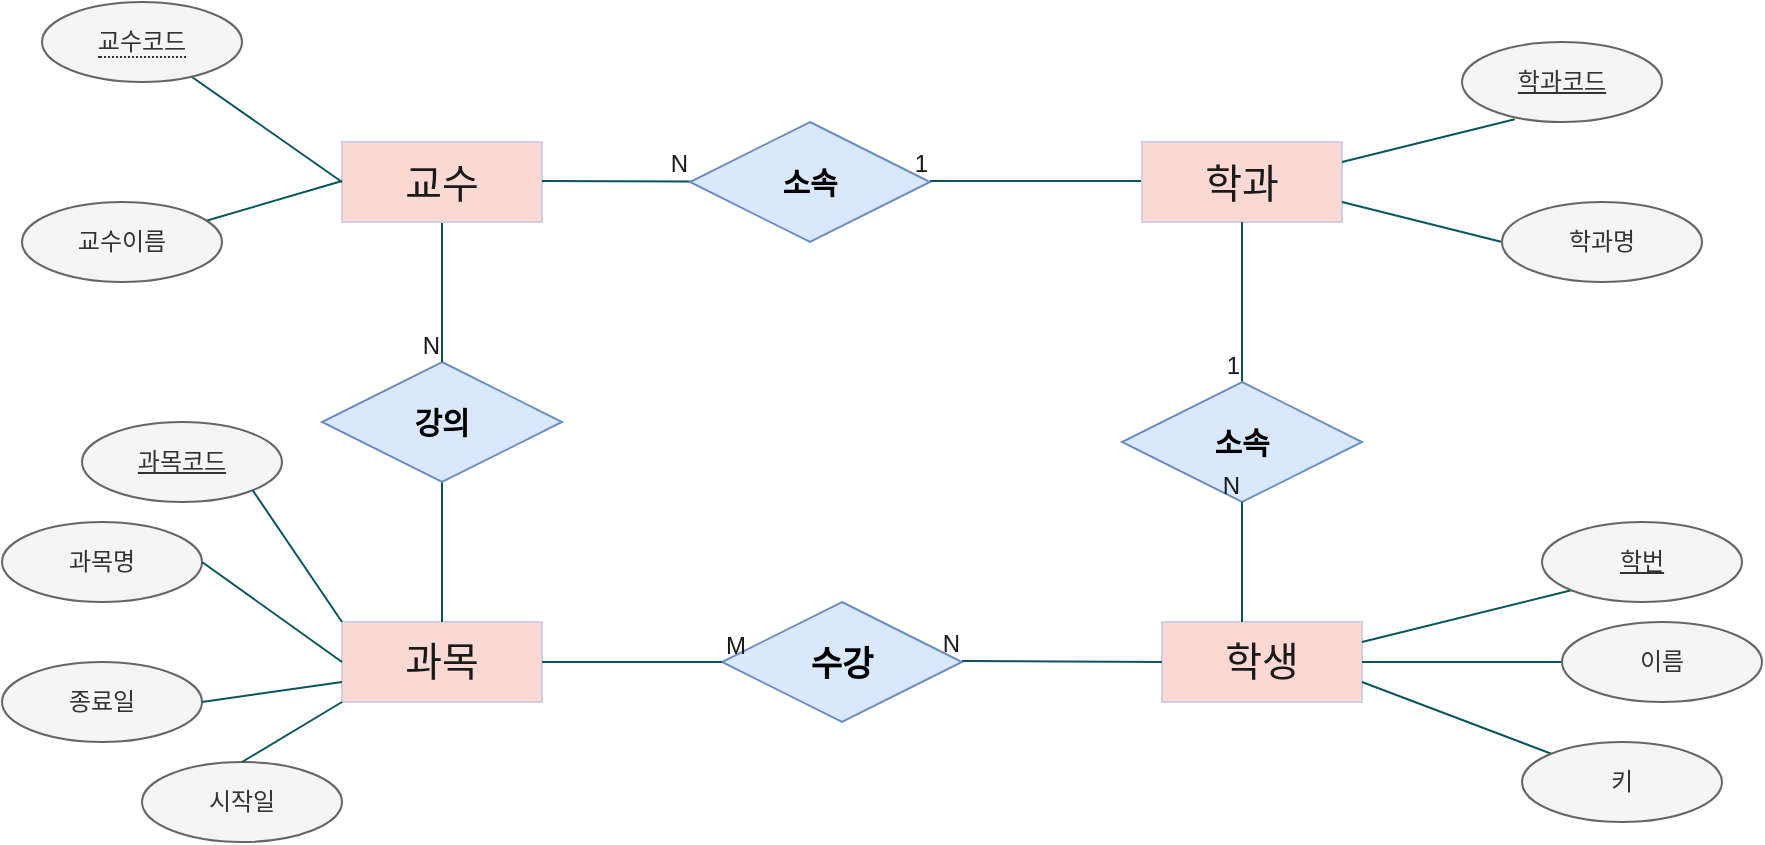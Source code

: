 <mxfile version="21.6.1" type="github">
  <diagram name="페이지-1" id="LqjX61a4NzzyeLhwtiKW">
    <mxGraphModel dx="1050" dy="541" grid="1" gridSize="10" guides="1" tooltips="1" connect="1" arrows="1" fold="1" page="1" pageScale="1" pageWidth="827" pageHeight="1169" math="0" shadow="0">
      <root>
        <mxCell id="0" />
        <mxCell id="1" parent="0" />
        <mxCell id="sbezZ0vjDcKAFP6THF-A-2" value="학생" style="whiteSpace=wrap;html=1;align=center;hachureGap=4;strokeColor=#D0CEE2;fontFamily=Architects Daughter;fontSource=https%3A%2F%2Ffonts.googleapis.com%2Fcss%3Ffamily%3DArchitects%2BDaughter;fontSize=20;fontColor=#1A1A1A;fillColor=#FAD9D5;labelBackgroundColor=none;" vertex="1" parent="1">
          <mxGeometry x="590" y="360" width="100" height="40" as="geometry" />
        </mxCell>
        <mxCell id="sbezZ0vjDcKAFP6THF-A-3" value="과목" style="whiteSpace=wrap;html=1;align=center;hachureGap=4;strokeColor=#D0CEE2;fontFamily=Architects Daughter;fontSource=https%3A%2F%2Ffonts.googleapis.com%2Fcss%3Ffamily%3DArchitects%2BDaughter;fontSize=20;fontColor=#1A1A1A;fillColor=#FAD9D5;labelBackgroundColor=none;" vertex="1" parent="1">
          <mxGeometry x="180" y="360" width="100" height="40" as="geometry" />
        </mxCell>
        <mxCell id="sbezZ0vjDcKAFP6THF-A-5" value="&lt;b&gt;&lt;font style=&quot;font-size: 17px;&quot;&gt;수강&lt;/font&gt;&lt;/b&gt;" style="shape=rhombus;perimeter=rhombusPerimeter;whiteSpace=wrap;html=1;align=center;hachureGap=4;strokeColor=#6c8ebf;fontFamily=Architects Daughter;fontSource=https%3A%2F%2Ffonts.googleapis.com%2Fcss%3Ffamily%3DArchitects%2BDaughter;fontSize=20;fillColor=#dae8fc;labelBackgroundColor=none;" vertex="1" parent="1">
          <mxGeometry x="370" y="350" width="120" height="60" as="geometry" />
        </mxCell>
        <mxCell id="sbezZ0vjDcKAFP6THF-A-9" value="" style="endArrow=none;html=1;rounded=0;strokeColor=#09555B;fontColor=default;labelBackgroundColor=none;" edge="1" parent="1">
          <mxGeometry relative="1" as="geometry">
            <mxPoint x="370" y="380" as="sourcePoint" />
            <mxPoint x="280" y="380" as="targetPoint" />
          </mxGeometry>
        </mxCell>
        <mxCell id="sbezZ0vjDcKAFP6THF-A-10" value="M" style="resizable=0;html=1;whiteSpace=wrap;align=left;verticalAlign=bottom;strokeColor=#D0CEE2;fontColor=#1A1A1A;fillColor=#FAD9D5;labelBackgroundColor=none;" connectable="0" vertex="1" parent="sbezZ0vjDcKAFP6THF-A-9">
          <mxGeometry x="-1" relative="1" as="geometry" />
        </mxCell>
        <mxCell id="sbezZ0vjDcKAFP6THF-A-11" value="" style="resizable=0;html=1;whiteSpace=wrap;align=right;verticalAlign=bottom;strokeColor=#D0CEE2;fontColor=#1A1A1A;fillColor=#FAD9D5;labelBackgroundColor=none;" connectable="0" vertex="1" parent="sbezZ0vjDcKAFP6THF-A-9">
          <mxGeometry x="1" relative="1" as="geometry" />
        </mxCell>
        <mxCell id="sbezZ0vjDcKAFP6THF-A-12" value="" style="endArrow=none;html=1;rounded=0;strokeColor=#09555B;fontColor=default;exitX=0;exitY=0.5;exitDx=0;exitDy=0;labelBackgroundColor=none;" edge="1" parent="1" source="sbezZ0vjDcKAFP6THF-A-2">
          <mxGeometry relative="1" as="geometry">
            <mxPoint x="580" y="379.5" as="sourcePoint" />
            <mxPoint x="490" y="379.5" as="targetPoint" />
          </mxGeometry>
        </mxCell>
        <mxCell id="sbezZ0vjDcKAFP6THF-A-13" value="N" style="resizable=0;html=1;whiteSpace=wrap;align=right;verticalAlign=bottom;strokeColor=#D0CEE2;fontColor=#1A1A1A;fillColor=#FAD9D5;labelBackgroundColor=none;" connectable="0" vertex="1" parent="sbezZ0vjDcKAFP6THF-A-12">
          <mxGeometry x="1" relative="1" as="geometry" />
        </mxCell>
        <mxCell id="sbezZ0vjDcKAFP6THF-A-14" value="과목코드" style="ellipse;whiteSpace=wrap;html=1;align=center;fontStyle=4;strokeColor=#666666;fontColor=#333333;fillColor=#f5f5f5;labelBackgroundColor=none;" vertex="1" parent="1">
          <mxGeometry x="50" y="260" width="100" height="40" as="geometry" />
        </mxCell>
        <mxCell id="sbezZ0vjDcKAFP6THF-A-15" value="시작일" style="ellipse;whiteSpace=wrap;html=1;align=center;strokeColor=#666666;fontColor=#333333;fillColor=#f5f5f5;labelBackgroundColor=none;" vertex="1" parent="1">
          <mxGeometry x="80" y="430" width="100" height="40" as="geometry" />
        </mxCell>
        <mxCell id="sbezZ0vjDcKAFP6THF-A-16" value="종료일" style="ellipse;whiteSpace=wrap;html=1;align=center;strokeColor=#666666;fontColor=#333333;fillColor=#f5f5f5;labelBackgroundColor=none;" vertex="1" parent="1">
          <mxGeometry x="10" y="380" width="100" height="40" as="geometry" />
        </mxCell>
        <mxCell id="sbezZ0vjDcKAFP6THF-A-17" value="과목명" style="ellipse;whiteSpace=wrap;html=1;align=center;strokeColor=#666666;fontColor=#333333;fillColor=#f5f5f5;labelBackgroundColor=none;" vertex="1" parent="1">
          <mxGeometry x="10" y="310" width="100" height="40" as="geometry" />
        </mxCell>
        <mxCell id="sbezZ0vjDcKAFP6THF-A-18" value="" style="endArrow=none;html=1;rounded=0;strokeColor=#09555B;fontColor=default;entryX=0;entryY=0;entryDx=0;entryDy=0;exitX=1;exitY=1;exitDx=0;exitDy=0;labelBackgroundColor=none;" edge="1" parent="1" source="sbezZ0vjDcKAFP6THF-A-14" target="sbezZ0vjDcKAFP6THF-A-3">
          <mxGeometry relative="1" as="geometry">
            <mxPoint x="140" y="270" as="sourcePoint" />
            <mxPoint x="300" y="270" as="targetPoint" />
          </mxGeometry>
        </mxCell>
        <mxCell id="sbezZ0vjDcKAFP6THF-A-20" value="" style="endArrow=none;html=1;rounded=0;strokeColor=#09555B;fontColor=default;entryX=0;entryY=0.5;entryDx=0;entryDy=0;exitX=1;exitY=0.5;exitDx=0;exitDy=0;labelBackgroundColor=none;" edge="1" parent="1" source="sbezZ0vjDcKAFP6THF-A-17" target="sbezZ0vjDcKAFP6THF-A-3">
          <mxGeometry relative="1" as="geometry">
            <mxPoint x="110" y="329.5" as="sourcePoint" />
            <mxPoint x="270" y="329.5" as="targetPoint" />
          </mxGeometry>
        </mxCell>
        <mxCell id="sbezZ0vjDcKAFP6THF-A-21" value="" style="endArrow=none;html=1;rounded=0;strokeColor=#09555B;fontColor=default;entryX=0;entryY=0.75;entryDx=0;entryDy=0;labelBackgroundColor=none;" edge="1" parent="1" target="sbezZ0vjDcKAFP6THF-A-3">
          <mxGeometry relative="1" as="geometry">
            <mxPoint x="110" y="400" as="sourcePoint" />
            <mxPoint x="270" y="400" as="targetPoint" />
          </mxGeometry>
        </mxCell>
        <mxCell id="sbezZ0vjDcKAFP6THF-A-22" value="" style="endArrow=none;html=1;rounded=0;strokeColor=#09555B;fontColor=default;entryX=0;entryY=1;entryDx=0;entryDy=0;exitX=0.5;exitY=0;exitDx=0;exitDy=0;labelBackgroundColor=none;" edge="1" parent="1" source="sbezZ0vjDcKAFP6THF-A-15" target="sbezZ0vjDcKAFP6THF-A-3">
          <mxGeometry relative="1" as="geometry">
            <mxPoint x="190" y="430" as="sourcePoint" />
            <mxPoint x="350" y="430" as="targetPoint" />
            <Array as="points" />
          </mxGeometry>
        </mxCell>
        <mxCell id="sbezZ0vjDcKAFP6THF-A-24" value="" style="endArrow=none;html=1;rounded=0;strokeColor=#09555B;fontColor=default;exitX=0.5;exitY=0;exitDx=0;exitDy=0;labelBackgroundColor=none;" edge="1" parent="1" source="sbezZ0vjDcKAFP6THF-A-3" target="sbezZ0vjDcKAFP6THF-A-26">
          <mxGeometry relative="1" as="geometry">
            <mxPoint x="220" y="350" as="sourcePoint" />
            <mxPoint x="230" y="250" as="targetPoint" />
          </mxGeometry>
        </mxCell>
        <mxCell id="sbezZ0vjDcKAFP6THF-A-25" value="1" style="resizable=0;html=1;whiteSpace=wrap;align=right;verticalAlign=bottom;strokeColor=#D0CEE2;fontColor=#1A1A1A;fillColor=#FAD9D5;labelBackgroundColor=none;" connectable="0" vertex="1" parent="sbezZ0vjDcKAFP6THF-A-24">
          <mxGeometry x="1" relative="1" as="geometry" />
        </mxCell>
        <mxCell id="sbezZ0vjDcKAFP6THF-A-26" value="&lt;font style=&quot;font-size: 15px;&quot;&gt;&lt;b&gt;강의&lt;/b&gt;&lt;/font&gt;" style="shape=rhombus;perimeter=rhombusPerimeter;whiteSpace=wrap;html=1;align=center;strokeColor=#6c8ebf;fillColor=#dae8fc;labelBackgroundColor=none;" vertex="1" parent="1">
          <mxGeometry x="170" y="230" width="120" height="60" as="geometry" />
        </mxCell>
        <mxCell id="sbezZ0vjDcKAFP6THF-A-27" value="" style="endArrow=none;html=1;rounded=0;strokeColor=#09555B;fontColor=default;entryX=0.5;entryY=0;entryDx=0;entryDy=0;labelBackgroundColor=none;" edge="1" parent="1" target="sbezZ0vjDcKAFP6THF-A-26">
          <mxGeometry relative="1" as="geometry">
            <mxPoint x="230" y="160" as="sourcePoint" />
            <mxPoint x="280" y="210" as="targetPoint" />
          </mxGeometry>
        </mxCell>
        <mxCell id="sbezZ0vjDcKAFP6THF-A-28" value="N" style="resizable=0;html=1;whiteSpace=wrap;align=right;verticalAlign=bottom;strokeColor=#D0CEE2;fontColor=#1A1A1A;fillColor=#FAD9D5;labelBackgroundColor=none;" connectable="0" vertex="1" parent="sbezZ0vjDcKAFP6THF-A-27">
          <mxGeometry x="1" relative="1" as="geometry" />
        </mxCell>
        <mxCell id="sbezZ0vjDcKAFP6THF-A-29" value="&lt;font style=&quot;font-size: 20px;&quot;&gt;교수&lt;/font&gt;" style="whiteSpace=wrap;html=1;align=center;strokeColor=#D0CEE2;fontColor=#1A1A1A;fillColor=#FAD9D5;labelBackgroundColor=none;" vertex="1" parent="1">
          <mxGeometry x="180" y="120" width="100" height="40" as="geometry" />
        </mxCell>
        <mxCell id="sbezZ0vjDcKAFP6THF-A-31" value="" style="endArrow=none;html=1;rounded=0;strokeColor=#09555B;fontColor=default;labelBackgroundColor=none;" edge="1" parent="1">
          <mxGeometry relative="1" as="geometry">
            <mxPoint x="110" y="160" as="sourcePoint" />
            <mxPoint x="180" y="139.5" as="targetPoint" />
          </mxGeometry>
        </mxCell>
        <mxCell id="sbezZ0vjDcKAFP6THF-A-32" value="" style="endArrow=none;html=1;rounded=0;strokeColor=#09555B;fontColor=default;labelBackgroundColor=none;" edge="1" parent="1" target="sbezZ0vjDcKAFP6THF-A-33">
          <mxGeometry relative="1" as="geometry">
            <mxPoint x="180" y="140" as="sourcePoint" />
            <mxPoint x="180" y="130" as="targetPoint" />
          </mxGeometry>
        </mxCell>
        <mxCell id="sbezZ0vjDcKAFP6THF-A-33" value="&lt;span style=&quot;border-bottom: 1px dotted&quot;&gt;교수코드&lt;/span&gt;" style="ellipse;whiteSpace=wrap;html=1;align=center;strokeColor=#666666;fontColor=#333333;fillColor=#f5f5f5;labelBackgroundColor=none;" vertex="1" parent="1">
          <mxGeometry x="30" y="50" width="100" height="40" as="geometry" />
        </mxCell>
        <mxCell id="sbezZ0vjDcKAFP6THF-A-35" value="교수이름" style="ellipse;whiteSpace=wrap;html=1;align=center;strokeColor=#666666;fontColor=#333333;fillColor=#f5f5f5;labelBackgroundColor=none;" vertex="1" parent="1">
          <mxGeometry x="20" y="150" width="100" height="40" as="geometry" />
        </mxCell>
        <mxCell id="sbezZ0vjDcKAFP6THF-A-36" value="" style="endArrow=none;html=1;rounded=0;strokeColor=#09555B;fontColor=default;labelBackgroundColor=none;" edge="1" parent="1" target="sbezZ0vjDcKAFP6THF-A-38">
          <mxGeometry relative="1" as="geometry">
            <mxPoint x="280" y="139.5" as="sourcePoint" />
            <mxPoint x="360" y="140" as="targetPoint" />
          </mxGeometry>
        </mxCell>
        <mxCell id="sbezZ0vjDcKAFP6THF-A-37" value="N" style="resizable=0;html=1;whiteSpace=wrap;align=right;verticalAlign=bottom;strokeColor=#D0CEE2;fontColor=#1A1A1A;fillColor=#FAD9D5;labelBackgroundColor=none;" connectable="0" vertex="1" parent="sbezZ0vjDcKAFP6THF-A-36">
          <mxGeometry x="1" relative="1" as="geometry" />
        </mxCell>
        <mxCell id="sbezZ0vjDcKAFP6THF-A-38" value="&lt;font style=&quot;font-size: 15px;&quot;&gt;&lt;b&gt;소속&lt;/b&gt;&lt;/font&gt;" style="shape=rhombus;perimeter=rhombusPerimeter;whiteSpace=wrap;html=1;align=center;strokeColor=#6c8ebf;fillColor=#dae8fc;labelBackgroundColor=none;" vertex="1" parent="1">
          <mxGeometry x="354" y="110" width="120" height="60" as="geometry" />
        </mxCell>
        <mxCell id="sbezZ0vjDcKAFP6THF-A-39" value="" style="endArrow=none;html=1;rounded=0;strokeColor=#09555B;fontColor=default;labelBackgroundColor=none;" edge="1" parent="1">
          <mxGeometry relative="1" as="geometry">
            <mxPoint x="584" y="139.5" as="sourcePoint" />
            <mxPoint x="474" y="139.5" as="targetPoint" />
            <Array as="points">
              <mxPoint x="534" y="139.5" />
              <mxPoint x="504" y="139.5" />
            </Array>
          </mxGeometry>
        </mxCell>
        <mxCell id="sbezZ0vjDcKAFP6THF-A-40" value="1" style="resizable=0;html=1;whiteSpace=wrap;align=right;verticalAlign=bottom;strokeColor=#D0CEE2;fontColor=#1A1A1A;fillColor=#FAD9D5;labelBackgroundColor=none;" connectable="0" vertex="1" parent="sbezZ0vjDcKAFP6THF-A-39">
          <mxGeometry x="1" relative="1" as="geometry" />
        </mxCell>
        <mxCell id="sbezZ0vjDcKAFP6THF-A-41" value="&lt;font style=&quot;font-size: 20px;&quot;&gt;학과&lt;/font&gt;" style="whiteSpace=wrap;html=1;align=center;strokeColor=#D0CEE2;fontColor=#1A1A1A;fillColor=#FAD9D5;labelBackgroundColor=none;" vertex="1" parent="1">
          <mxGeometry x="580" y="120" width="100" height="40" as="geometry" />
        </mxCell>
        <mxCell id="sbezZ0vjDcKAFP6THF-A-42" value="" style="endArrow=none;html=1;rounded=0;strokeColor=#09555B;fontColor=default;exitX=0.5;exitY=1;exitDx=0;exitDy=0;labelBackgroundColor=none;" edge="1" parent="1" source="sbezZ0vjDcKAFP6THF-A-41">
          <mxGeometry relative="1" as="geometry">
            <mxPoint x="630" y="170" as="sourcePoint" />
            <mxPoint x="630" y="240" as="targetPoint" />
          </mxGeometry>
        </mxCell>
        <mxCell id="sbezZ0vjDcKAFP6THF-A-43" value="1" style="resizable=0;html=1;whiteSpace=wrap;align=right;verticalAlign=bottom;strokeColor=#D0CEE2;fontColor=#1A1A1A;fillColor=#FAD9D5;labelBackgroundColor=none;" connectable="0" vertex="1" parent="sbezZ0vjDcKAFP6THF-A-42">
          <mxGeometry x="1" relative="1" as="geometry" />
        </mxCell>
        <mxCell id="sbezZ0vjDcKAFP6THF-A-45" value="&lt;font style=&quot;font-size: 15px;&quot;&gt;&lt;b&gt;소속&lt;/b&gt;&lt;/font&gt;" style="shape=rhombus;perimeter=rhombusPerimeter;whiteSpace=wrap;html=1;align=center;strokeColor=#6c8ebf;fillColor=#dae8fc;labelBackgroundColor=none;" vertex="1" parent="1">
          <mxGeometry x="570" y="240" width="120" height="60" as="geometry" />
        </mxCell>
        <mxCell id="sbezZ0vjDcKAFP6THF-A-46" value="" style="endArrow=none;html=1;rounded=0;strokeColor=#09555B;fontColor=default;exitX=0.4;exitY=0;exitDx=0;exitDy=0;exitPerimeter=0;labelBackgroundColor=none;" edge="1" parent="1" source="sbezZ0vjDcKAFP6THF-A-2">
          <mxGeometry relative="1" as="geometry">
            <mxPoint x="629.5" y="350" as="sourcePoint" />
            <mxPoint x="630" y="300" as="targetPoint" />
            <Array as="points" />
          </mxGeometry>
        </mxCell>
        <mxCell id="sbezZ0vjDcKAFP6THF-A-47" value="N" style="resizable=0;html=1;whiteSpace=wrap;align=right;verticalAlign=bottom;strokeColor=#D0CEE2;fontColor=#1A1A1A;fillColor=#FAD9D5;labelBackgroundColor=none;" connectable="0" vertex="1" parent="sbezZ0vjDcKAFP6THF-A-46">
          <mxGeometry x="1" relative="1" as="geometry" />
        </mxCell>
        <mxCell id="sbezZ0vjDcKAFP6THF-A-48" value="" style="endArrow=none;html=1;rounded=0;strokeColor=#09555B;fontColor=default;exitX=1;exitY=0.25;exitDx=0;exitDy=0;entryX=0.264;entryY=0.965;entryDx=0;entryDy=0;entryPerimeter=0;labelBackgroundColor=none;" edge="1" parent="1" source="sbezZ0vjDcKAFP6THF-A-41" target="sbezZ0vjDcKAFP6THF-A-50">
          <mxGeometry relative="1" as="geometry">
            <mxPoint x="560" y="69.5" as="sourcePoint" />
            <mxPoint x="710" y="80" as="targetPoint" />
          </mxGeometry>
        </mxCell>
        <mxCell id="sbezZ0vjDcKAFP6THF-A-49" value="" style="endArrow=none;html=1;rounded=0;strokeColor=#09555B;fontColor=default;entryX=0;entryY=0.5;entryDx=0;entryDy=0;labelBackgroundColor=none;" edge="1" parent="1" target="sbezZ0vjDcKAFP6THF-A-52">
          <mxGeometry relative="1" as="geometry">
            <mxPoint x="680" y="150" as="sourcePoint" />
            <mxPoint x="770" y="170" as="targetPoint" />
          </mxGeometry>
        </mxCell>
        <mxCell id="sbezZ0vjDcKAFP6THF-A-50" value="학과코드" style="ellipse;whiteSpace=wrap;html=1;align=center;fontStyle=4;strokeColor=#666666;fontColor=#333333;fillColor=#f5f5f5;labelBackgroundColor=none;" vertex="1" parent="1">
          <mxGeometry x="740" y="70" width="100" height="40" as="geometry" />
        </mxCell>
        <mxCell id="sbezZ0vjDcKAFP6THF-A-52" value="학과명" style="ellipse;whiteSpace=wrap;html=1;align=center;strokeColor=#666666;fontColor=#333333;fillColor=#f5f5f5;labelBackgroundColor=none;" vertex="1" parent="1">
          <mxGeometry x="760" y="150" width="100" height="40" as="geometry" />
        </mxCell>
        <mxCell id="sbezZ0vjDcKAFP6THF-A-53" value="" style="endArrow=none;html=1;rounded=0;strokeColor=#09555B;fontColor=#1A1A1A;entryX=0;entryY=1;entryDx=0;entryDy=0;" edge="1" parent="1" target="sbezZ0vjDcKAFP6THF-A-57">
          <mxGeometry relative="1" as="geometry">
            <mxPoint x="690" y="370" as="sourcePoint" />
            <mxPoint x="780" y="350" as="targetPoint" />
          </mxGeometry>
        </mxCell>
        <mxCell id="sbezZ0vjDcKAFP6THF-A-54" value="" style="endArrow=none;html=1;rounded=0;strokeColor=#09555B;fontColor=#1A1A1A;" edge="1" parent="1">
          <mxGeometry relative="1" as="geometry">
            <mxPoint x="690" y="380" as="sourcePoint" />
            <mxPoint x="790" y="380" as="targetPoint" />
          </mxGeometry>
        </mxCell>
        <mxCell id="sbezZ0vjDcKAFP6THF-A-55" value="" style="endArrow=none;html=1;rounded=0;strokeColor=#09555B;fontColor=#1A1A1A;entryX=0;entryY=0;entryDx=0;entryDy=0;" edge="1" parent="1" target="sbezZ0vjDcKAFP6THF-A-56">
          <mxGeometry relative="1" as="geometry">
            <mxPoint x="690" y="390" as="sourcePoint" />
            <mxPoint x="780.04" y="430" as="targetPoint" />
          </mxGeometry>
        </mxCell>
        <mxCell id="sbezZ0vjDcKAFP6THF-A-56" value="키" style="ellipse;whiteSpace=wrap;html=1;align=center;strokeColor=#666666;fontColor=#333333;fillColor=#f5f5f5;" vertex="1" parent="1">
          <mxGeometry x="770" y="420" width="100" height="40" as="geometry" />
        </mxCell>
        <mxCell id="sbezZ0vjDcKAFP6THF-A-57" value="학번" style="ellipse;whiteSpace=wrap;html=1;align=center;fontStyle=4;strokeColor=#666666;fontColor=#333333;fillColor=#f5f5f5;" vertex="1" parent="1">
          <mxGeometry x="780" y="310" width="100" height="40" as="geometry" />
        </mxCell>
        <mxCell id="sbezZ0vjDcKAFP6THF-A-58" value="이름" style="ellipse;whiteSpace=wrap;html=1;align=center;strokeColor=#666666;fontColor=#333333;fillColor=#f5f5f5;" vertex="1" parent="1">
          <mxGeometry x="790" y="360" width="100" height="40" as="geometry" />
        </mxCell>
      </root>
    </mxGraphModel>
  </diagram>
</mxfile>
